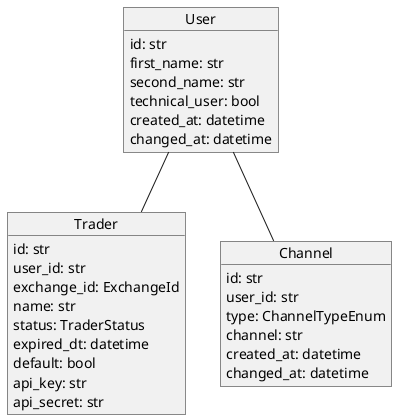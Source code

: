 @startuml ObjectUML

object User {
  id: str
  first_name: str
  second_name: str
  technical_user: bool
  created_at: datetime
  changed_at: datetime
}

object Trader {
  id: str
  user_id: str
  exchange_id: ExchangeId
  name: str
  status: TraderStatus
  expired_dt: datetime
  default: bool
  api_key: str
  api_secret: str
}

object Channel {
  id: str
  user_id: str
  type: ChannelTypeEnum
  channel: str
  created_at: datetime
  changed_at: datetime
}

' Relationships
User -- Trader
User -- Channel

@enduml
